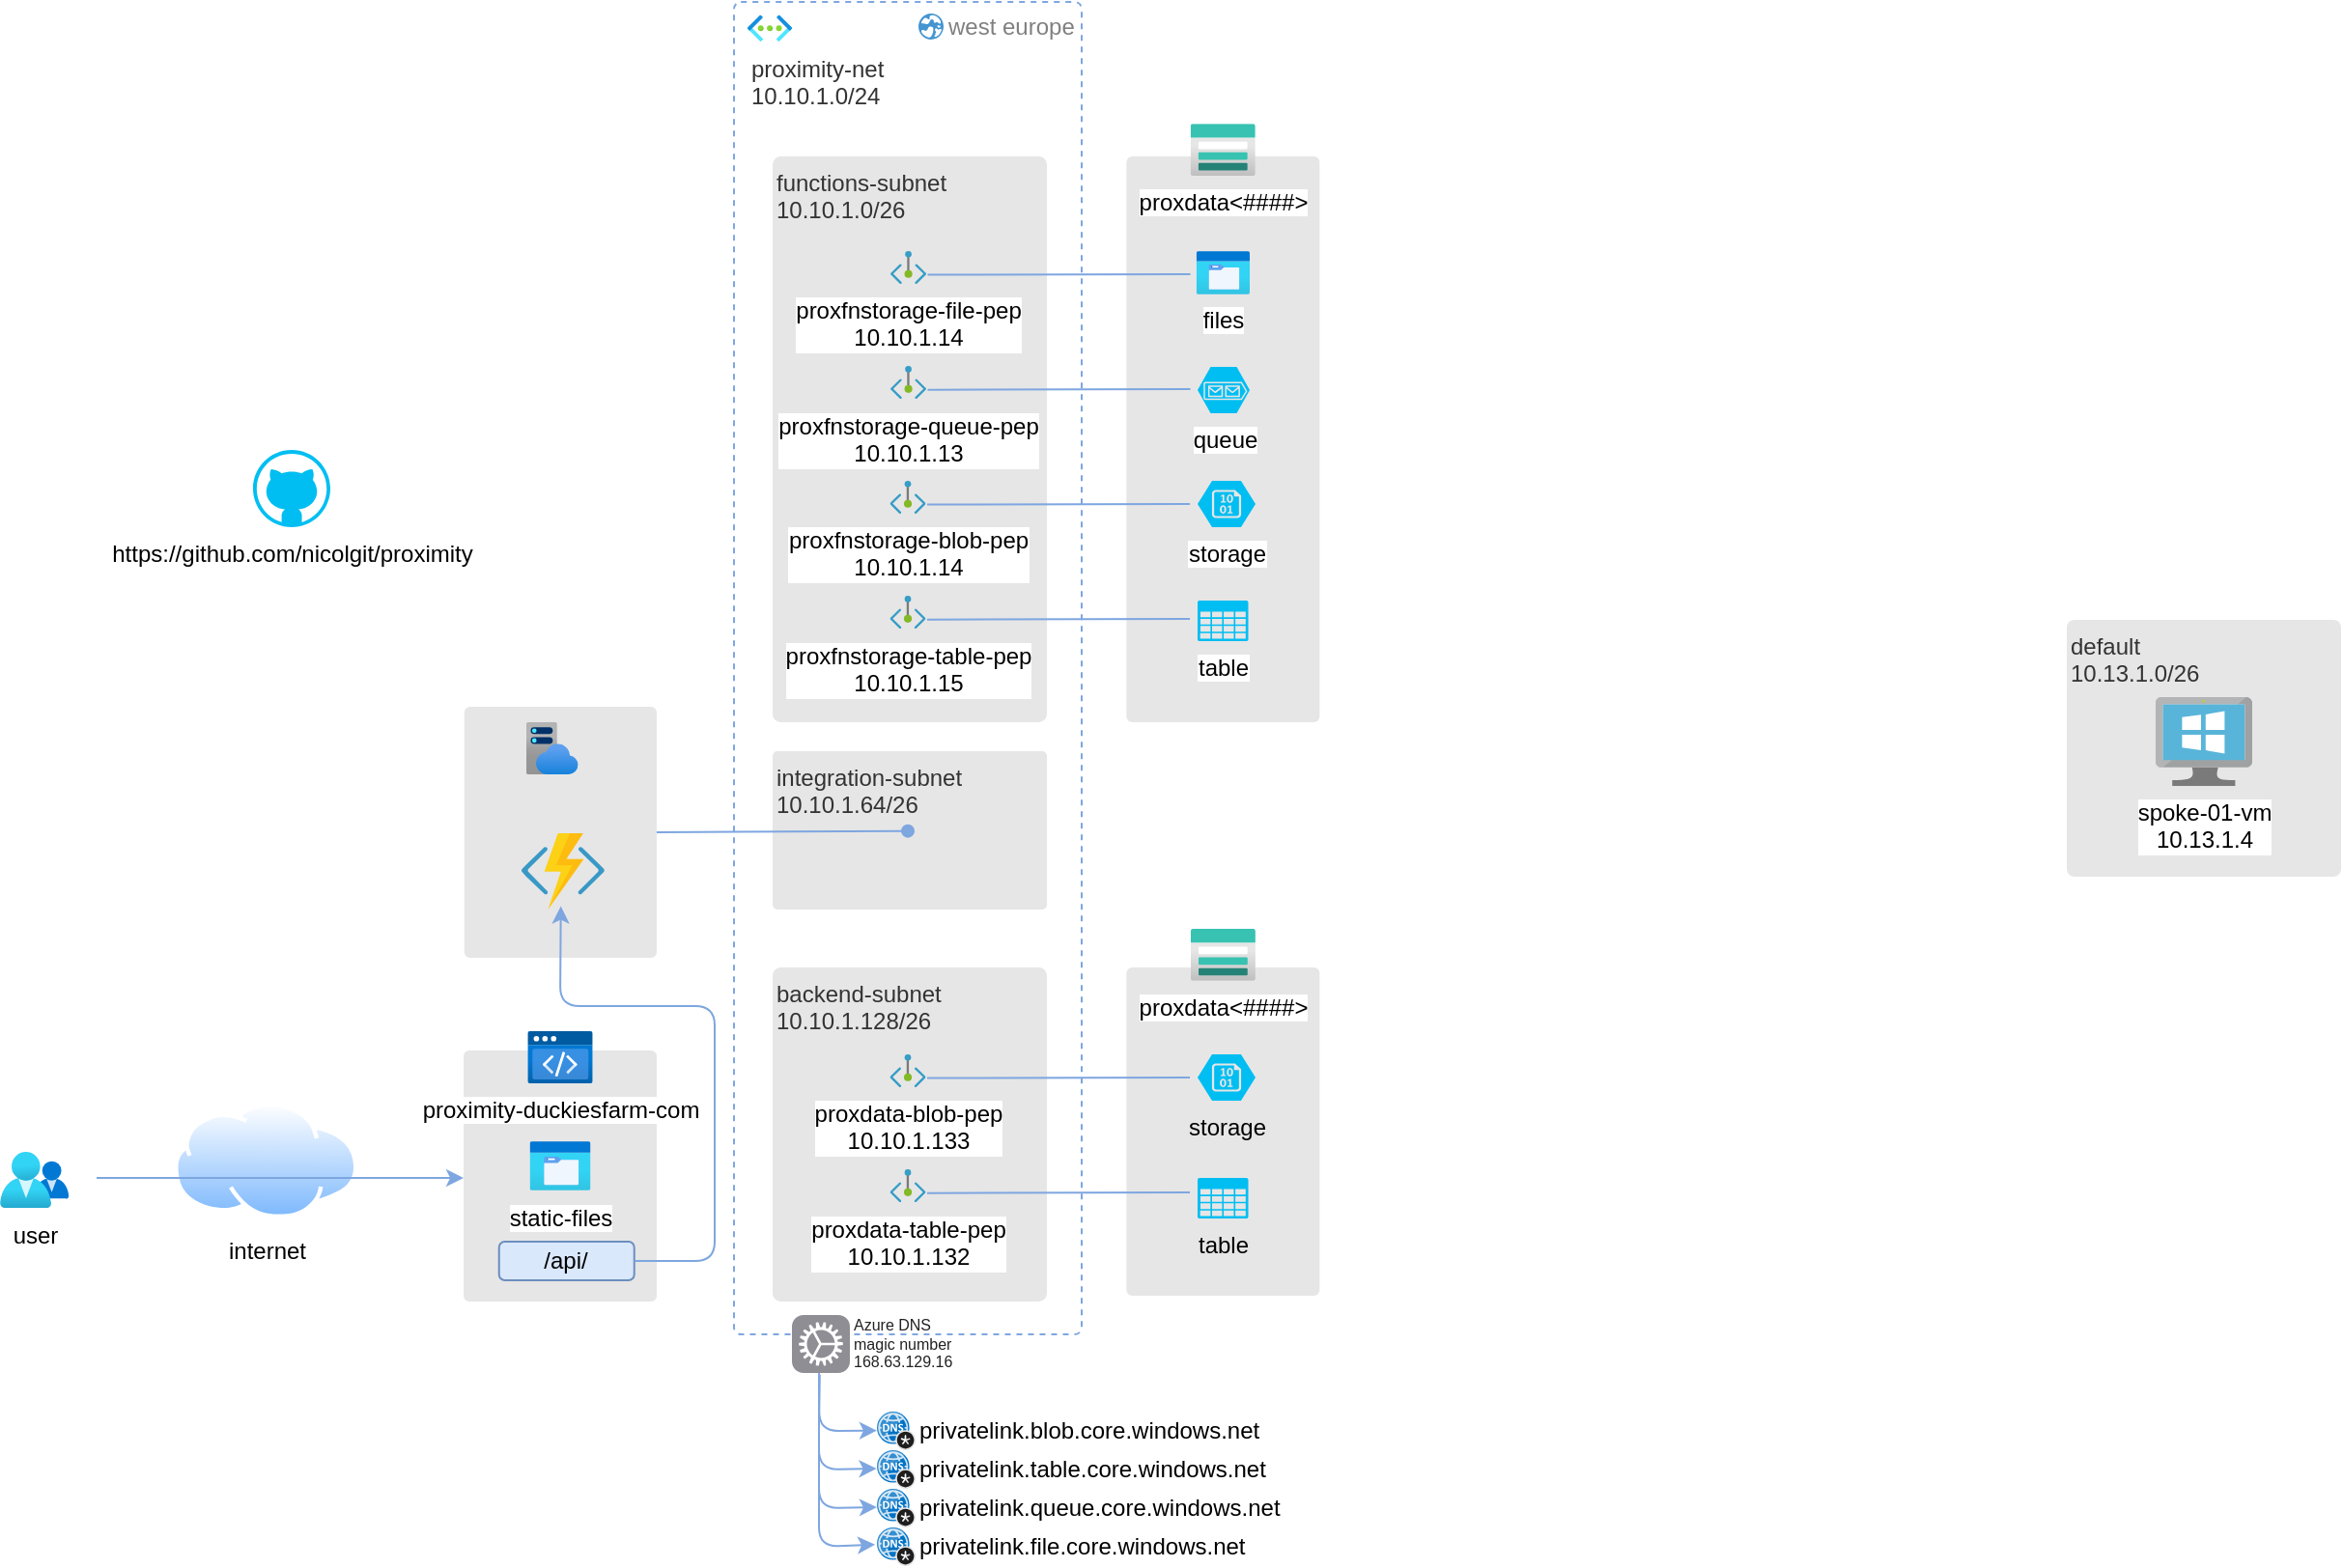 <mxfile version="28.1.2">
  <diagram name="Page-1" id="o_94vid7xFebRi_YSR5-">
    <mxGraphModel dx="2177" dy="990" grid="1" gridSize="10" guides="1" tooltips="1" connect="1" arrows="1" fold="1" page="1" pageScale="1" pageWidth="827" pageHeight="1169" math="0" shadow="0">
      <root>
        <mxCell id="0" />
        <mxCell id="1" parent="0" />
        <mxCell id="iYKLwUi34a5PwU0SG7X0-5" value="" style="rounded=1;whiteSpace=wrap;html=1;fontSize=12;arcSize=3;strokeColor=none;fillColor=#E6E6E6;align=left;verticalAlign=top;fontColor=#333333;fontFamily=Helvetica;" parent="1" vertex="1">
          <mxGeometry x="533.19" y="500" width="100" height="170" as="geometry" />
        </mxCell>
        <mxCell id="TZj7A_iM_BkXJGJBP_RB-16" value="" style="rounded=1;whiteSpace=wrap;html=1;fontSize=12;arcSize=3;strokeColor=none;fillColor=#E6E6E6;align=left;verticalAlign=top;fontColor=#333333;fontFamily=Helvetica;" parent="1" vertex="1">
          <mxGeometry x="190" y="543" width="100" height="130" as="geometry" />
        </mxCell>
        <mxCell id="TZj7A_iM_BkXJGJBP_RB-13" value="" style="rounded=1;whiteSpace=wrap;html=1;fontSize=12;arcSize=3;strokeColor=none;fillColor=#E6E6E6;align=left;verticalAlign=top;fontColor=#333333;fontFamily=Helvetica;" parent="1" vertex="1">
          <mxGeometry x="190.38" y="365" width="99.62" height="130" as="geometry" />
        </mxCell>
        <mxCell id="TZj7A_iM_BkXJGJBP_RB-2" value="" style="rounded=1;whiteSpace=wrap;html=1;fontSize=16;dashed=1;strokeColor=#7EA6E0;arcSize=2;fontFamily=Helvetica;" parent="1" vertex="1">
          <mxGeometry x="330" width="180" height="690" as="geometry" />
        </mxCell>
        <mxCell id="TZj7A_iM_BkXJGJBP_RB-3" value="proximity-net&lt;br&gt;10.10.1.0/24" style="aspect=fixed;html=1;points=[];align=left;image;fontSize=12;image=img/lib/azure2/networking/Virtual_Networks.svg;fontColor=#333333;fontFamily=Helvetica;" parent="1" vertex="1">
          <mxGeometry x="337" y="6.77" width="23" height="13.73" as="geometry" />
        </mxCell>
        <mxCell id="TZj7A_iM_BkXJGJBP_RB-4" value="functions-subnet&lt;br&gt;10.10.1.0/26" style="rounded=1;whiteSpace=wrap;html=1;fontSize=12;arcSize=3;strokeColor=none;fillColor=#E6E6E6;align=left;verticalAlign=top;fontColor=#333333;fontFamily=Helvetica;" parent="1" vertex="1">
          <mxGeometry x="350" y="80" width="142" height="293" as="geometry" />
        </mxCell>
        <mxCell id="TZj7A_iM_BkXJGJBP_RB-5" value="" style="group;fontFamily=Helvetica;" parent="1" vertex="1" connectable="0">
          <mxGeometry x="1020" y="320" width="142" height="133" as="geometry" />
        </mxCell>
        <mxCell id="TZj7A_iM_BkXJGJBP_RB-6" value="default&lt;br&gt;10.13.1.0/26" style="rounded=1;whiteSpace=wrap;html=1;fontSize=12;arcSize=3;strokeColor=none;fillColor=#E6E6E6;fontColor=#333333;align=left;verticalAlign=top;fontFamily=Helvetica;" parent="TZj7A_iM_BkXJGJBP_RB-5" vertex="1">
          <mxGeometry width="142" height="133" as="geometry" />
        </mxCell>
        <mxCell id="TZj7A_iM_BkXJGJBP_RB-7" value="spoke-01-vm&lt;br&gt;10.13.1.4" style="image;sketch=0;aspect=fixed;html=1;points=[];align=center;fontSize=12;image=img/lib/mscae/VirtualMachineWindows.svg;fontFamily=Helvetica;" parent="TZj7A_iM_BkXJGJBP_RB-5" vertex="1">
          <mxGeometry x="46" y="40" width="50" height="46" as="geometry" />
        </mxCell>
        <mxCell id="TZj7A_iM_BkXJGJBP_RB-8" value="west europe" style="shadow=0;dashed=0;html=1;strokeColor=none;fillColor=#4495D1;labelPosition=right;verticalLabelPosition=middle;verticalAlign=middle;align=left;outlineConnect=0;shape=mxgraph.veeam.globe;fontSize=12;fontColor=#808080;direction=south;rotation=0;fontFamily=Helvetica;" parent="1" vertex="1">
          <mxGeometry x="425.5" y="6.0" width="13" height="13.5" as="geometry" />
        </mxCell>
        <mxCell id="TZj7A_iM_BkXJGJBP_RB-9" value="integration-subnet&lt;br&gt;10.10.1.64/26" style="rounded=1;whiteSpace=wrap;html=1;fontSize=12;arcSize=3;strokeColor=none;fillColor=#E6E6E6;align=left;verticalAlign=top;fontColor=#333333;fontFamily=Helvetica;" parent="1" vertex="1">
          <mxGeometry x="350" y="388" width="142" height="82" as="geometry" />
        </mxCell>
        <mxCell id="TZj7A_iM_BkXJGJBP_RB-10" value="backend-subnet&lt;br&gt;10.10.1.128/26" style="rounded=1;whiteSpace=wrap;html=1;fontSize=12;arcSize=3;strokeColor=none;fillColor=#E6E6E6;align=left;verticalAlign=top;fontColor=#333333;fontFamily=Helvetica;" parent="1" vertex="1">
          <mxGeometry x="350" y="500" width="142" height="173" as="geometry" />
        </mxCell>
        <mxCell id="TZj7A_iM_BkXJGJBP_RB-11" value="" style="image;sketch=0;aspect=fixed;html=1;points=[];align=center;fontSize=12;image=img/lib/mscae/Functions.svg;" parent="1" vertex="1">
          <mxGeometry x="220" y="430.5" width="42.93" height="39.5" as="geometry" />
        </mxCell>
        <mxCell id="TZj7A_iM_BkXJGJBP_RB-12" value="" style="image;aspect=fixed;html=1;points=[];align=center;fontSize=12;image=img/lib/azure2/app_services/App_Service_Plans.svg;" parent="1" vertex="1">
          <mxGeometry x="222.38" y="373" width="27" height="27" as="geometry" />
        </mxCell>
        <mxCell id="TZj7A_iM_BkXJGJBP_RB-15" value="proximity-duckiesfarm-com" style="image;aspect=fixed;html=1;points=[];align=center;fontSize=12;image=img/lib/azure2/preview/Static_Apps.svg;" parent="1" vertex="1">
          <mxGeometry x="223.13" y="533" width="33.75" height="27" as="geometry" />
        </mxCell>
        <mxCell id="TZj7A_iM_BkXJGJBP_RB-17" value="static-files" style="image;aspect=fixed;html=1;points=[];align=center;fontSize=12;image=img/lib/azure2/general/Storage_Azure_Files.svg;" parent="1" vertex="1">
          <mxGeometry x="224.28" y="590" width="31.45" height="25.56" as="geometry" />
        </mxCell>
        <mxCell id="TZj7A_iM_BkXJGJBP_RB-18" value="/api/" style="rounded=1;whiteSpace=wrap;html=1;fillColor=#dae8fc;strokeColor=#6c8ebf;" parent="1" vertex="1">
          <mxGeometry x="208.37" y="642" width="70" height="20" as="geometry" />
        </mxCell>
        <mxCell id="TZj7A_iM_BkXJGJBP_RB-19" value="internet" style="image;aspect=fixed;perimeter=ellipsePerimeter;html=1;align=center;shadow=0;dashed=0;spacingTop=3;image=img/lib/active_directory/internet_cloud.svg;" parent="1" vertex="1">
          <mxGeometry x="40" y="570" width="95.24" height="60" as="geometry" />
        </mxCell>
        <mxCell id="TZj7A_iM_BkXJGJBP_RB-20" value="" style="endArrow=classic;html=1;rounded=1;curved=0;strokeColor=#7EA6E0;" parent="1" edge="1">
          <mxGeometry width="50" height="50" relative="1" as="geometry">
            <mxPoint y="609" as="sourcePoint" />
            <mxPoint x="190" y="609" as="targetPoint" />
            <Array as="points" />
          </mxGeometry>
        </mxCell>
        <mxCell id="TZj7A_iM_BkXJGJBP_RB-21" value="user" style="image;aspect=fixed;html=1;points=[];align=center;fontSize=12;image=img/lib/azure2/management_governance/My_Customers.svg;" parent="1" vertex="1">
          <mxGeometry x="-50" y="595.56" width="35.73" height="29" as="geometry" />
        </mxCell>
        <mxCell id="TZj7A_iM_BkXJGJBP_RB-24" value="" style="endArrow=oval;html=1;rounded=1;curved=0;strokeColor=#7EA6E0;exitX=1;exitY=0.5;exitDx=0;exitDy=0;endFill=1;entryX=0.493;entryY=0.504;entryDx=0;entryDy=0;entryPerimeter=0;" parent="1" source="TZj7A_iM_BkXJGJBP_RB-13" target="TZj7A_iM_BkXJGJBP_RB-9" edge="1">
          <mxGeometry width="50" height="50" relative="1" as="geometry">
            <mxPoint x="170" y="510" as="sourcePoint" />
            <mxPoint x="350" y="455" as="targetPoint" />
            <Array as="points" />
          </mxGeometry>
        </mxCell>
        <mxCell id="TZj7A_iM_BkXJGJBP_RB-26" value="" style="endArrow=classic;html=1;rounded=1;entryX=0.474;entryY=0.956;entryDx=0;entryDy=0;entryPerimeter=0;curved=0;strokeColor=#7EA6E0;exitX=1;exitY=0.5;exitDx=0;exitDy=0;" parent="1" source="TZj7A_iM_BkXJGJBP_RB-18" target="TZj7A_iM_BkXJGJBP_RB-11" edge="1">
          <mxGeometry width="50" height="50" relative="1" as="geometry">
            <mxPoint x="240" y="330" as="sourcePoint" />
            <mxPoint x="275" y="300" as="targetPoint" />
            <Array as="points">
              <mxPoint x="320" y="652" />
              <mxPoint x="320" y="520" />
              <mxPoint x="240" y="520" />
            </Array>
          </mxGeometry>
        </mxCell>
        <mxCell id="iYKLwUi34a5PwU0SG7X0-1" value="table" style="verticalLabelPosition=bottom;html=1;verticalAlign=top;align=center;strokeColor=none;fillColor=#00BEF2;shape=mxgraph.azure.storage;pointerEvents=1;" parent="1" vertex="1">
          <mxGeometry x="570" y="609" width="26.25" height="21" as="geometry" />
        </mxCell>
        <mxCell id="iYKLwUi34a5PwU0SG7X0-2" value="storage" style="verticalLabelPosition=bottom;html=1;verticalAlign=top;align=center;strokeColor=none;fillColor=#00BEF2;shape=mxgraph.azure.storage_blob;" parent="1" vertex="1">
          <mxGeometry x="570" y="545" width="30" height="24" as="geometry" />
        </mxCell>
        <mxCell id="iYKLwUi34a5PwU0SG7X0-3" value="proxdata&amp;lt;####&amp;gt;" style="image;aspect=fixed;html=1;points=[];align=center;fontSize=12;image=img/lib/azure2/storage/Storage_Accounts.svg;" parent="1" vertex="1">
          <mxGeometry x="566.38" y="480" width="33.62" height="26.9" as="geometry" />
        </mxCell>
        <mxCell id="iYKLwUi34a5PwU0SG7X0-4" value="&lt;div&gt;proxdata-blob-pep&lt;/div&gt;&lt;div&gt;10.10.1.133&lt;/div&gt;" style="image;aspect=fixed;html=1;points=[];align=center;fontSize=12;image=img/lib/azure2/networking/Private_Endpoint.svg;" parent="1" vertex="1">
          <mxGeometry x="410.73" y="545" width="18.54" height="17" as="geometry" />
        </mxCell>
        <mxCell id="iYKLwUi34a5PwU0SG7X0-7" value="" style="endArrow=none;html=1;rounded=1;curved=0;strokeColor=#7EA6E0;exitX=0.493;exitY=0.451;exitDx=0;exitDy=0;endFill=0;exitPerimeter=0;" parent="1" edge="1">
          <mxGeometry width="50" height="50" relative="1" as="geometry">
            <mxPoint x="429.996" y="557.273" as="sourcePoint" />
            <mxPoint x="566" y="557" as="targetPoint" />
            <Array as="points" />
          </mxGeometry>
        </mxCell>
        <mxCell id="iYKLwUi34a5PwU0SG7X0-8" value="&lt;div&gt;&lt;span style=&quot;background-color: light-dark(#ffffff, var(--ge-dark-color, #121212)); color: light-dark(rgb(0, 0, 0), rgb(255, 255, 255));&quot;&gt;proxdata-table-pep&lt;/span&gt;&lt;/div&gt;&lt;div&gt;10.10.1.132&lt;/div&gt;" style="image;aspect=fixed;html=1;points=[];align=center;fontSize=12;image=img/lib/azure2/networking/Private_Endpoint.svg;" parent="1" vertex="1">
          <mxGeometry x="410.73" y="604.56" width="18.54" height="17" as="geometry" />
        </mxCell>
        <mxCell id="iYKLwUi34a5PwU0SG7X0-9" value="" style="endArrow=none;html=1;rounded=1;curved=0;strokeColor=#7EA6E0;exitX=0.493;exitY=0.451;exitDx=0;exitDy=0;endFill=0;exitPerimeter=0;" parent="1" edge="1">
          <mxGeometry width="50" height="50" relative="1" as="geometry">
            <mxPoint x="429.996" y="616.833" as="sourcePoint" />
            <mxPoint x="566" y="616.56" as="targetPoint" />
            <Array as="points" />
          </mxGeometry>
        </mxCell>
        <mxCell id="iYKLwUi34a5PwU0SG7X0-10" value="&lt;div&gt;&lt;span style=&quot;background-color: transparent; color: light-dark(rgb(0, 0, 0), rgb(255, 255, 255));&quot;&gt;https://github.com/nicolgit/proximity&lt;/span&gt;&lt;/div&gt;" style="verticalLabelPosition=bottom;html=1;verticalAlign=top;align=center;strokeColor=none;fillColor=#00BEF2;shape=mxgraph.azure.github_code;pointerEvents=1;labelPosition=center;" parent="1" vertex="1">
          <mxGeometry x="81.0" y="232" width="40" height="40" as="geometry" />
        </mxCell>
        <mxCell id="GV5Pj42Ep5QnTts1L2Bw-1" value="" style="rounded=1;whiteSpace=wrap;html=1;fontSize=12;arcSize=3;strokeColor=none;fillColor=#E6E6E6;align=left;verticalAlign=top;fontColor=#333333;fontFamily=Helvetica;" vertex="1" parent="1">
          <mxGeometry x="533.19" y="80" width="100" height="293" as="geometry" />
        </mxCell>
        <mxCell id="GV5Pj42Ep5QnTts1L2Bw-2" value="table" style="verticalLabelPosition=bottom;html=1;verticalAlign=top;align=center;strokeColor=none;fillColor=#00BEF2;shape=mxgraph.azure.storage;pointerEvents=1;labelBackgroundColor=default;" vertex="1" parent="1">
          <mxGeometry x="570" y="310" width="26.25" height="21" as="geometry" />
        </mxCell>
        <mxCell id="GV5Pj42Ep5QnTts1L2Bw-3" value="storage" style="verticalLabelPosition=bottom;html=1;verticalAlign=top;align=center;strokeColor=none;fillColor=#00BEF2;shape=mxgraph.azure.storage_blob;labelBackgroundColor=default;" vertex="1" parent="1">
          <mxGeometry x="570" y="248" width="30" height="24" as="geometry" />
        </mxCell>
        <mxCell id="GV5Pj42Ep5QnTts1L2Bw-4" value="proxdata&amp;lt;####&amp;gt;" style="image;aspect=fixed;html=1;points=[];align=center;fontSize=12;image=img/lib/azure2/storage/Storage_Accounts.svg;" vertex="1" parent="1">
          <mxGeometry x="566.31" y="63.1" width="33.62" height="26.9" as="geometry" />
        </mxCell>
        <mxCell id="GV5Pj42Ep5QnTts1L2Bw-5" value="&lt;div&gt;proxfnstorage-blob-pep&lt;/div&gt;&lt;div&gt;10.10.1.14&lt;/div&gt;" style="image;aspect=fixed;html=1;points=[];align=center;fontSize=12;image=img/lib/azure2/networking/Private_Endpoint.svg;" vertex="1" parent="1">
          <mxGeometry x="410.73" y="248" width="18.54" height="17" as="geometry" />
        </mxCell>
        <mxCell id="GV5Pj42Ep5QnTts1L2Bw-6" value="" style="endArrow=none;html=1;rounded=1;curved=0;strokeColor=#7EA6E0;exitX=0.493;exitY=0.451;exitDx=0;exitDy=0;endFill=0;exitPerimeter=0;" edge="1" parent="1">
          <mxGeometry width="50" height="50" relative="1" as="geometry">
            <mxPoint x="429.996" y="260.273" as="sourcePoint" />
            <mxPoint x="566" y="260" as="targetPoint" />
            <Array as="points" />
          </mxGeometry>
        </mxCell>
        <mxCell id="GV5Pj42Ep5QnTts1L2Bw-7" value="&lt;div&gt;&lt;span style=&quot;background-color: light-dark(#ffffff, var(--ge-dark-color, #121212)); color: light-dark(rgb(0, 0, 0), rgb(255, 255, 255));&quot;&gt;proxfnstorage-table-pep&lt;/span&gt;&lt;/div&gt;&lt;div&gt;10.10.1.15&lt;/div&gt;" style="image;aspect=fixed;html=1;points=[];align=center;fontSize=12;image=img/lib/azure2/networking/Private_Endpoint.svg;" vertex="1" parent="1">
          <mxGeometry x="410.73" y="307.56" width="18.54" height="17" as="geometry" />
        </mxCell>
        <mxCell id="GV5Pj42Ep5QnTts1L2Bw-8" value="" style="endArrow=none;html=1;rounded=1;curved=0;strokeColor=#7EA6E0;exitX=0.493;exitY=0.451;exitDx=0;exitDy=0;endFill=0;exitPerimeter=0;" edge="1" parent="1">
          <mxGeometry width="50" height="50" relative="1" as="geometry">
            <mxPoint x="429.996" y="319.833" as="sourcePoint" />
            <mxPoint x="566" y="319.56" as="targetPoint" />
            <Array as="points" />
          </mxGeometry>
        </mxCell>
        <mxCell id="GV5Pj42Ep5QnTts1L2Bw-9" value="queue" style="verticalLabelPosition=bottom;html=1;verticalAlign=top;align=center;strokeColor=none;fillColor=#00BEF2;shape=mxgraph.azure.storage_queue;labelBackgroundColor=default;" vertex="1" parent="1">
          <mxGeometry x="570" y="189" width="27" height="24" as="geometry" />
        </mxCell>
        <mxCell id="GV5Pj42Ep5QnTts1L2Bw-10" value="files" style="image;aspect=fixed;html=1;points=[];align=center;fontSize=12;image=img/lib/azure2/general/Storage_Azure_Files.svg;" vertex="1" parent="1">
          <mxGeometry x="569.38" y="129" width="27.62" height="22.44" as="geometry" />
        </mxCell>
        <mxCell id="GV5Pj42Ep5QnTts1L2Bw-12" value="&lt;div&gt;proxfnstorage-file-pep&lt;/div&gt;&lt;div&gt;10.10.1.14&lt;/div&gt;" style="image;aspect=fixed;html=1;points=[];align=center;fontSize=12;image=img/lib/azure2/networking/Private_Endpoint.svg;" vertex="1" parent="1">
          <mxGeometry x="411" y="129" width="18.54" height="17" as="geometry" />
        </mxCell>
        <mxCell id="GV5Pj42Ep5QnTts1L2Bw-13" value="" style="endArrow=none;html=1;rounded=1;curved=0;strokeColor=#7EA6E0;exitX=0.493;exitY=0.451;exitDx=0;exitDy=0;endFill=0;exitPerimeter=0;" edge="1" parent="1">
          <mxGeometry width="50" height="50" relative="1" as="geometry">
            <mxPoint x="430.266" y="141.273" as="sourcePoint" />
            <mxPoint x="566.27" y="141" as="targetPoint" />
            <Array as="points" />
          </mxGeometry>
        </mxCell>
        <mxCell id="GV5Pj42Ep5QnTts1L2Bw-14" value="&lt;div&gt;&lt;span style=&quot;background-color: light-dark(#ffffff, var(--ge-dark-color, #121212)); color: light-dark(rgb(0, 0, 0), rgb(255, 255, 255));&quot;&gt;proxfnstorage-queue-pep&lt;/span&gt;&lt;/div&gt;&lt;div&gt;10.10.1.13&lt;/div&gt;" style="image;aspect=fixed;html=1;points=[];align=center;fontSize=12;image=img/lib/azure2/networking/Private_Endpoint.svg;" vertex="1" parent="1">
          <mxGeometry x="411" y="188.56" width="18.54" height="17" as="geometry" />
        </mxCell>
        <mxCell id="GV5Pj42Ep5QnTts1L2Bw-15" value="" style="endArrow=none;html=1;rounded=1;curved=0;strokeColor=#7EA6E0;exitX=0.493;exitY=0.451;exitDx=0;exitDy=0;endFill=0;exitPerimeter=0;" edge="1" parent="1">
          <mxGeometry width="50" height="50" relative="1" as="geometry">
            <mxPoint x="430.266" y="200.833" as="sourcePoint" />
            <mxPoint x="566.27" y="200.56" as="targetPoint" />
            <Array as="points" />
          </mxGeometry>
        </mxCell>
        <mxCell id="GV5Pj42Ep5QnTts1L2Bw-16" value="privatelink.blob.core.windows.net" style="image;sketch=0;aspect=fixed;html=1;points=[];align=left;fontSize=12;image=img/lib/mscae/DNS_Private_Zones.svg;labelPosition=right;verticalLabelPosition=middle;verticalAlign=middle;" vertex="1" parent="1">
          <mxGeometry x="404" y="730" width="20" height="20" as="geometry" />
        </mxCell>
        <mxCell id="GV5Pj42Ep5QnTts1L2Bw-17" value="Azure DNS magic number&lt;div&gt;168.63.129.16&lt;/div&gt;" style="html=1;strokeWidth=1;shadow=0;dashed=0;shape=mxgraph.ios7.misc.settings;fillColor=#8F8E94;strokeColor=none;buttonText=;strokeColor2=#222222;fontColor=#222222;fontSize=8;verticalLabelPosition=middle;verticalAlign=middle;align=left;sketch=0;labelPosition=right;whiteSpace=wrap;" vertex="1" parent="1">
          <mxGeometry x="360" y="680" width="30" height="30" as="geometry" />
        </mxCell>
        <mxCell id="GV5Pj42Ep5QnTts1L2Bw-18" value="privatelink.table.core.windows.net" style="image;sketch=0;aspect=fixed;html=1;points=[];align=left;fontSize=12;image=img/lib/mscae/DNS_Private_Zones.svg;labelPosition=right;verticalLabelPosition=middle;verticalAlign=middle;" vertex="1" parent="1">
          <mxGeometry x="404" y="750" width="20" height="20" as="geometry" />
        </mxCell>
        <mxCell id="GV5Pj42Ep5QnTts1L2Bw-19" value="privatelink.queue.core.windows.net" style="image;sketch=0;aspect=fixed;html=1;points=[];align=left;fontSize=12;image=img/lib/mscae/DNS_Private_Zones.svg;labelPosition=right;verticalLabelPosition=middle;verticalAlign=middle;" vertex="1" parent="1">
          <mxGeometry x="404" y="770" width="20" height="20" as="geometry" />
        </mxCell>
        <mxCell id="GV5Pj42Ep5QnTts1L2Bw-20" value="privatelink.file.core.windows.net" style="image;sketch=0;aspect=fixed;html=1;points=[];align=left;fontSize=12;image=img/lib/mscae/DNS_Private_Zones.svg;labelPosition=right;verticalLabelPosition=middle;verticalAlign=middle;" vertex="1" parent="1">
          <mxGeometry x="404" y="790" width="20" height="20" as="geometry" />
        </mxCell>
        <mxCell id="GV5Pj42Ep5QnTts1L2Bw-21" value="" style="endArrow=classic;html=1;rounded=1;curved=0;strokeColor=#7EA6E0;exitX=0.48;exitY=1.031;exitDx=0;exitDy=0;exitPerimeter=0;entryX=-0.002;entryY=0.491;entryDx=0;entryDy=0;entryPerimeter=0;" edge="1" parent="1" source="GV5Pj42Ep5QnTts1L2Bw-17" target="GV5Pj42Ep5QnTts1L2Bw-16">
          <mxGeometry width="50" height="50" relative="1" as="geometry">
            <mxPoint x="478" y="874" as="sourcePoint" />
            <mxPoint x="400" y="740" as="targetPoint" />
            <Array as="points">
              <mxPoint x="374" y="740" />
            </Array>
          </mxGeometry>
        </mxCell>
        <mxCell id="GV5Pj42Ep5QnTts1L2Bw-22" value="" style="endArrow=classic;html=1;rounded=1;curved=0;strokeColor=#7EA6E0;exitX=0.48;exitY=1.031;exitDx=0;exitDy=0;exitPerimeter=0;entryX=-0.011;entryY=0.475;entryDx=0;entryDy=0;entryPerimeter=0;" edge="1" parent="1" target="GV5Pj42Ep5QnTts1L2Bw-18">
          <mxGeometry width="50" height="50" relative="1" as="geometry">
            <mxPoint x="374" y="710" as="sourcePoint" />
            <mxPoint x="400" y="740" as="targetPoint" />
            <Array as="points">
              <mxPoint x="374" y="760" />
            </Array>
          </mxGeometry>
        </mxCell>
        <mxCell id="GV5Pj42Ep5QnTts1L2Bw-25" value="" style="endArrow=classic;html=1;rounded=1;curved=0;strokeColor=#7EA6E0;exitX=0.48;exitY=1.031;exitDx=0;exitDy=0;exitPerimeter=0;entryX=-0.002;entryY=0.477;entryDx=0;entryDy=0;entryPerimeter=0;" edge="1" parent="1" target="GV5Pj42Ep5QnTts1L2Bw-19">
          <mxGeometry width="50" height="50" relative="1" as="geometry">
            <mxPoint x="374" y="710" as="sourcePoint" />
            <mxPoint x="404" y="759" as="targetPoint" />
            <Array as="points">
              <mxPoint x="374" y="780" />
            </Array>
          </mxGeometry>
        </mxCell>
        <mxCell id="GV5Pj42Ep5QnTts1L2Bw-26" value="" style="endArrow=classic;html=1;rounded=1;curved=0;strokeColor=#7EA6E0;entryX=-0.048;entryY=0.443;entryDx=0;entryDy=0;entryPerimeter=0;" edge="1" parent="1" target="GV5Pj42Ep5QnTts1L2Bw-20">
          <mxGeometry width="50" height="50" relative="1" as="geometry">
            <mxPoint x="374" y="710" as="sourcePoint" />
            <mxPoint x="404" y="780" as="targetPoint" />
            <Array as="points">
              <mxPoint x="374" y="800" />
            </Array>
          </mxGeometry>
        </mxCell>
      </root>
    </mxGraphModel>
  </diagram>
</mxfile>
